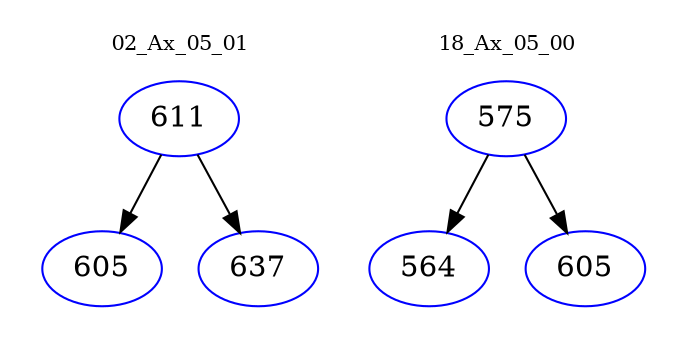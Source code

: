 digraph{
subgraph cluster_0 {
color = white
label = "02_Ax_05_01";
fontsize=10;
T0_611 [label="611", color="blue"]
T0_611 -> T0_605 [color="black"]
T0_605 [label="605", color="blue"]
T0_611 -> T0_637 [color="black"]
T0_637 [label="637", color="blue"]
}
subgraph cluster_1 {
color = white
label = "18_Ax_05_00";
fontsize=10;
T1_575 [label="575", color="blue"]
T1_575 -> T1_564 [color="black"]
T1_564 [label="564", color="blue"]
T1_575 -> T1_605 [color="black"]
T1_605 [label="605", color="blue"]
}
}
